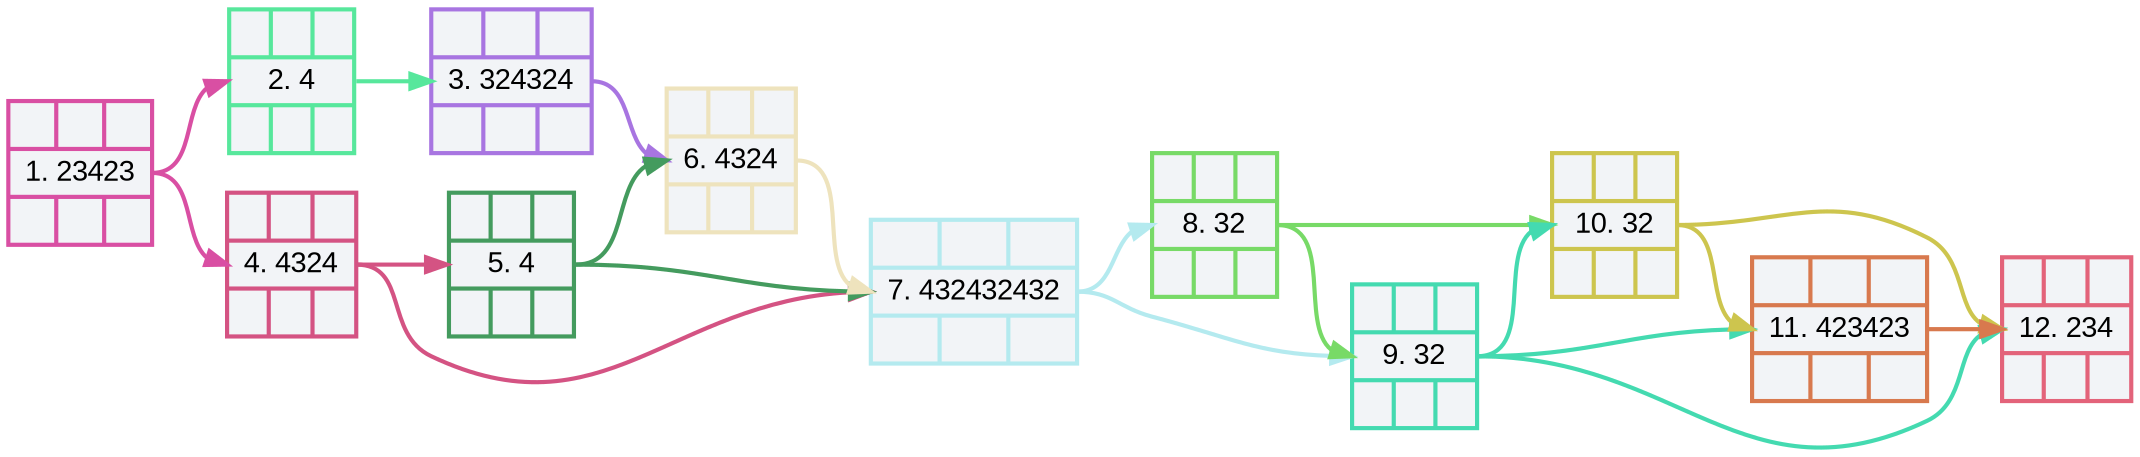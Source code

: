 digraph NetworkGraph01
{
   //graph [charset = "utf8"]
   rankdir = LR
   layout = dot
   splines = spline
   node [style = "filled, bold", fillcolor = "#f2f4f7", fontname = "Arial"]
   edge [penwidth = 2]
   v1 [fontname = "Arial",color = "#d94fa3", shape = record, label = "{  |  |  } |  <mI1> 1. 23423 | { |  |  }"]
   v2 [fontname = "Arial",color = "#57e79c", shape = record, label = "{  |  |  } |  <mI2> 2. 4 | { |  |  }"]
   v3 [fontname = "Arial",color = "#a875e1", shape = record, label = "{  |  |  } |  <mI3> 3. 324324 | { |  |  }"]
   v4 [fontname = "Arial",color = "#d45383", shape = record, label = "{  |  |  } |  <mI4> 4. 4324 | { |  |  }"]
   v5 [fontname = "Arial",color = "#449b5e", shape = record, label = "{  |  |  } |  <mI5> 5. 4 | { |  |  }"]
   v6 [fontname = "Arial",color = "#eee3bd", shape = record, label = "{  |  |  } |  <mI6> 6. 4324 | { |  |  }"]
   v7 [fontname = "Arial",color = "#b4eaef", shape = record, label = "{  |  |  } |  <mI7> 7. 432432432 | { |  |  }"]
   v8 [fontname = "Arial",color = "#78da67", shape = record, label = "{  |  |  } |  <mI8> 8. 32 | { |  |  }"]
   v9 [fontname = "Arial",color = "#44dab0", shape = record, label = "{  |  |  } |  <mI9> 9. 32 | { |  |  }"]
   v10 [fontname = "Arial",color = "#cdc54e", shape = record, label = "{  |  |  } |  <mI10> 10. 32 | { |  |  }"]
   v11 [fontname = "Arial",color = "#d8794e", shape = record, label = "{  |  |  } |  <mI11> 11. 423423 | { |  |  }"]
   v12 [fontname = "Arial",color = "#e3637a", shape = record, label = "{  |  |  } |  <mI12> 12. 234 | { |  |  }"]
   v9:<mI9> -> v11:<mI11> [color = "#44dab0"]
   v8:<mI8> -> v10:<mI10> [color = "#78da67"]
   v9:<mI9> -> v12:<mI12> [color = "#44dab0"]
   v9:<mI9> -> v10:<mI10> [color = "#44dab0"]
   v1:<mI1> -> v2:<mI2> [color = "#d94fa3"]
   v2:<mI2> -> v3:<mI3> [color = "#57e79c"]
   v1:<mI1> -> v4:<mI4> [color = "#d94fa3"]
   v4:<mI4> -> v5:<mI5> [color = "#d45383"]
   v3:<mI3> -> v6:<mI6> [color = "#a875e1"]
   v5:<mI5> -> v6:<mI6> [color = "#449b5e"]
   v5:<mI5> -> v7:<mI7> [color = "#449b5e"]
   v6:<mI6> -> v7:<mI7> [color = "#eee3bd"]
   v4:<mI4> -> v7:<mI7> [color = "#d45383"]
   v7:<mI7> -> v8:<mI8> [color = "#b4eaef"]
   v7:<mI7> -> v9:<mI9> [color = "#b4eaef"]
   v8:<mI8> -> v9:<mI9> [color = "#78da67"]
   v11:<mI11> -> v12:<mI12> [color = "#d8794e"]
   v10:<mI10> -> v12:<mI12> [color = "#cdc54e"]
   v10:<mI10> -> v11:<mI11> [color = "#cdc54e"]

}